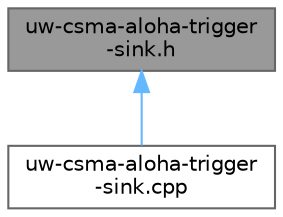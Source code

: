 digraph "uw-csma-aloha-trigger-sink.h"
{
 // LATEX_PDF_SIZE
  bgcolor="transparent";
  edge [fontname=Helvetica,fontsize=10,labelfontname=Helvetica,labelfontsize=10];
  node [fontname=Helvetica,fontsize=10,shape=box,height=0.2,width=0.4];
  Node1 [id="Node000001",label="uw-csma-aloha-trigger\l-sink.h",height=0.2,width=0.4,color="gray40", fillcolor="grey60", style="filled", fontcolor="black",tooltip="Provides the declaration of UwCsmaAloha_Trigger_SINK class."];
  Node1 -> Node2 [id="edge1_Node000001_Node000002",dir="back",color="steelblue1",style="solid",tooltip=" "];
  Node2 [id="Node000002",label="uw-csma-aloha-trigger\l-sink.cpp",height=0.2,width=0.4,color="grey40", fillcolor="white", style="filled",URL="$uw-csma-aloha-trigger-sink_8cpp.html",tooltip="Provides the implementation of UwCsmaAloha_Trigger_SINK class."];
}
